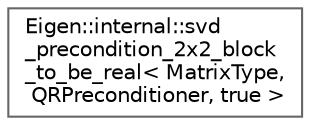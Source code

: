 digraph "类继承关系图"
{
 // LATEX_PDF_SIZE
  bgcolor="transparent";
  edge [fontname=Helvetica,fontsize=10,labelfontname=Helvetica,labelfontsize=10];
  node [fontname=Helvetica,fontsize=10,shape=box,height=0.2,width=0.4];
  rankdir="LR";
  Node0 [id="Node000000",label="Eigen::internal::svd\l_precondition_2x2_block\l_to_be_real\< MatrixType,\l QRPreconditioner, true \>",height=0.2,width=0.4,color="grey40", fillcolor="white", style="filled",URL="$struct_eigen_1_1internal_1_1svd__precondition__2x2__block__to__be__real_3_01_matrix_type_00_01_qb58fa819a3391e7d55d98ccdc14db9e4.html",tooltip=" "];
}
